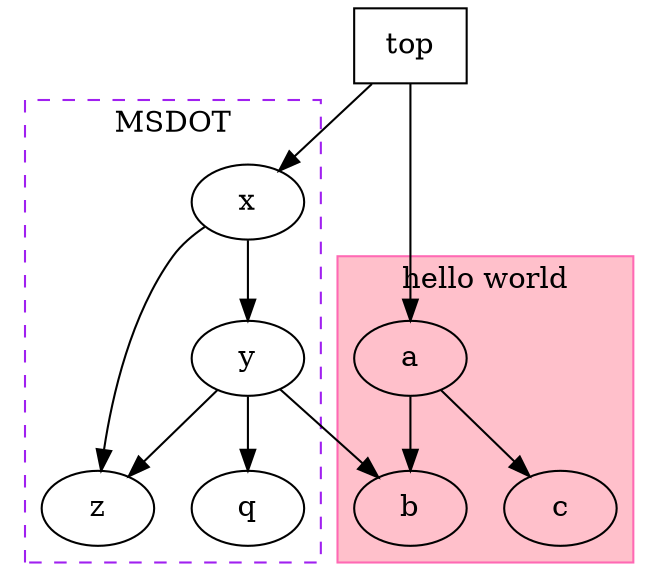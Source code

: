digraph G {
    subgraph cluster_0 {
        label = "hello world";
        color = hotpink;
	style=filled;
	fillcolor=pink;
	a[rank=3];
        a -> c;
        a -> b;
    }

    subgraph cluster_1 {
        label="MSDOT";
        style="dashed";
        color=purple;
        x -> y;
        x -> z;
        y -> z;
        y -> q;
    }
    top[rank=5,shape=box];
    top -> a[weight=9];
    top -> x[weight=2];
    y -> b;
}
